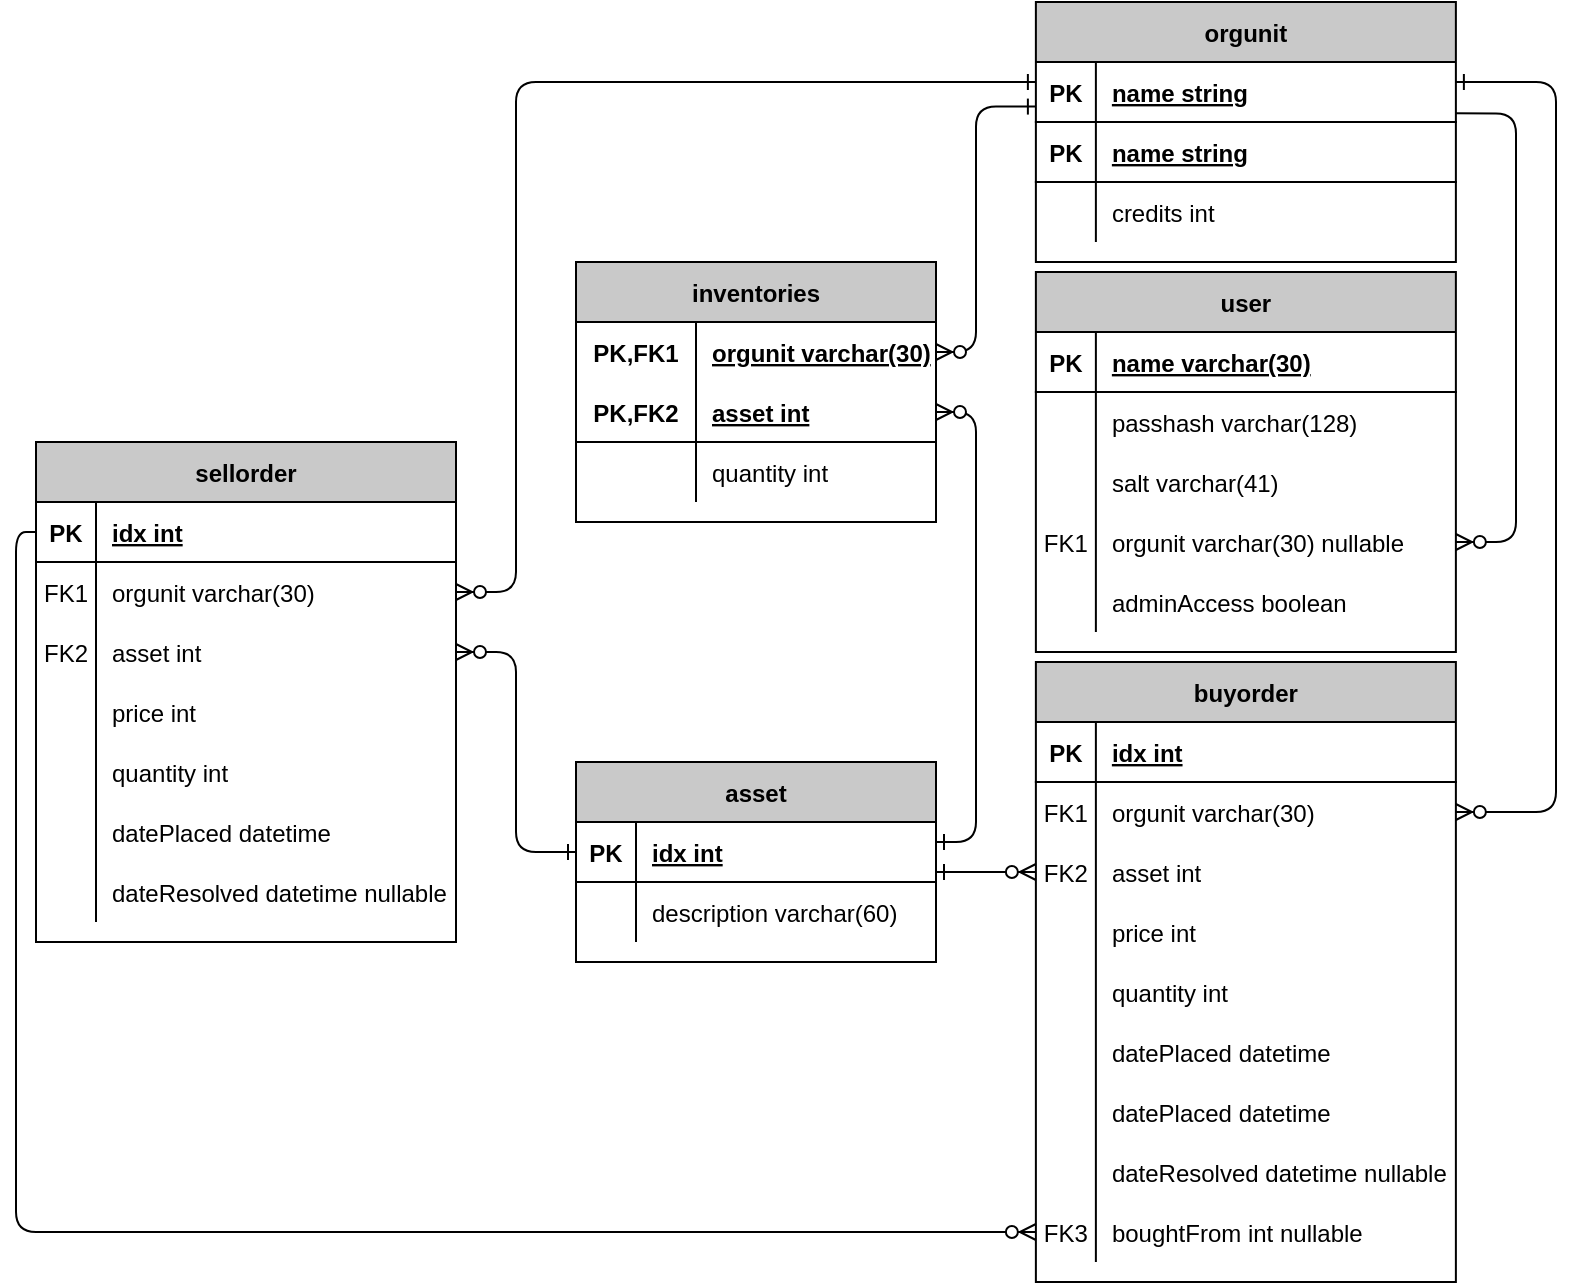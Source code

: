 <mxfile version="14.7.6" type="github">
  <diagram id="R2lEEEUBdFMjLlhIrx00" name="Page-1">
    <mxGraphModel dx="1254" dy="650" grid="1" gridSize="10" guides="0" tooltips="1" connect="1" arrows="1" fold="1" page="1" pageScale="1" pageWidth="850" pageHeight="1100" math="0" shadow="0" extFonts="Permanent Marker^https://fonts.googleapis.com/css?family=Permanent+Marker">
      <root>
        <mxCell id="0" />
        <mxCell id="1" parent="0" />
        <mxCell id="C-vyLk0tnHw3VtMMgP7b-2" value="orgunit" style="shape=table;startSize=30;container=1;collapsible=1;childLayout=tableLayout;fixedRows=1;rowLines=0;fontStyle=1;align=center;resizeLast=1;fillColor=#C9C9C9;" parent="1" vertex="1">
          <mxGeometry x="559.94" y="100" width="210" height="130" as="geometry" />
        </mxCell>
        <mxCell id="C-vyLk0tnHw3VtMMgP7b-3" value="" style="shape=partialRectangle;collapsible=0;dropTarget=0;pointerEvents=0;fillColor=none;points=[[0,0.5],[1,0.5]];portConstraint=eastwest;top=0;left=0;right=0;bottom=1;" parent="C-vyLk0tnHw3VtMMgP7b-2" vertex="1">
          <mxGeometry y="30" width="210" height="30" as="geometry" />
        </mxCell>
        <mxCell id="C-vyLk0tnHw3VtMMgP7b-4" value="PK" style="shape=partialRectangle;overflow=hidden;connectable=0;fillColor=none;top=0;left=0;bottom=0;right=0;fontStyle=1;" parent="C-vyLk0tnHw3VtMMgP7b-3" vertex="1">
          <mxGeometry width="30" height="30" as="geometry" />
        </mxCell>
        <mxCell id="C-vyLk0tnHw3VtMMgP7b-5" value="name string" style="shape=partialRectangle;overflow=hidden;connectable=0;fillColor=none;top=0;left=0;bottom=0;right=0;align=left;spacingLeft=6;fontStyle=5;" parent="C-vyLk0tnHw3VtMMgP7b-3" vertex="1">
          <mxGeometry x="30" width="180" height="30" as="geometry" />
        </mxCell>
        <mxCell id="arFc_nf-JCFzIn4Djsm9-2" value="" style="shape=partialRectangle;collapsible=0;dropTarget=0;pointerEvents=0;fillColor=none;points=[[0,0.5],[1,0.5]];portConstraint=eastwest;top=0;left=0;right=0;bottom=1;" vertex="1" parent="C-vyLk0tnHw3VtMMgP7b-2">
          <mxGeometry y="60" width="210" height="30" as="geometry" />
        </mxCell>
        <mxCell id="arFc_nf-JCFzIn4Djsm9-3" value="PK" style="shape=partialRectangle;overflow=hidden;connectable=0;fillColor=none;top=0;left=0;bottom=0;right=0;fontStyle=1;" vertex="1" parent="arFc_nf-JCFzIn4Djsm9-2">
          <mxGeometry width="30" height="30" as="geometry" />
        </mxCell>
        <mxCell id="arFc_nf-JCFzIn4Djsm9-4" value="name string" style="shape=partialRectangle;overflow=hidden;connectable=0;fillColor=none;top=0;left=0;bottom=0;right=0;align=left;spacingLeft=6;fontStyle=5;" vertex="1" parent="arFc_nf-JCFzIn4Djsm9-2">
          <mxGeometry x="30" width="180" height="30" as="geometry" />
        </mxCell>
        <mxCell id="C-vyLk0tnHw3VtMMgP7b-6" value="" style="shape=partialRectangle;collapsible=0;dropTarget=0;pointerEvents=0;fillColor=none;points=[[0,0.5],[1,0.5]];portConstraint=eastwest;top=0;left=0;right=0;bottom=0;" parent="C-vyLk0tnHw3VtMMgP7b-2" vertex="1">
          <mxGeometry y="90" width="210" height="30" as="geometry" />
        </mxCell>
        <mxCell id="C-vyLk0tnHw3VtMMgP7b-7" value="" style="shape=partialRectangle;overflow=hidden;connectable=0;fillColor=none;top=0;left=0;bottom=0;right=0;" parent="C-vyLk0tnHw3VtMMgP7b-6" vertex="1">
          <mxGeometry width="30" height="30" as="geometry" />
        </mxCell>
        <mxCell id="C-vyLk0tnHw3VtMMgP7b-8" value="credits int" style="shape=partialRectangle;overflow=hidden;connectable=0;fillColor=none;top=0;left=0;bottom=0;right=0;align=left;spacingLeft=6;" parent="C-vyLk0tnHw3VtMMgP7b-6" vertex="1">
          <mxGeometry x="30" width="180" height="30" as="geometry" />
        </mxCell>
        <mxCell id="C-vyLk0tnHw3VtMMgP7b-23" value="user" style="shape=table;startSize=30;container=1;collapsible=1;childLayout=tableLayout;fixedRows=1;rowLines=0;fontStyle=1;align=center;resizeLast=1;fillColor=#C9C9C9;" parent="1" vertex="1">
          <mxGeometry x="559.94" y="235" width="210" height="190" as="geometry" />
        </mxCell>
        <mxCell id="C-vyLk0tnHw3VtMMgP7b-24" value="" style="shape=partialRectangle;collapsible=0;dropTarget=0;pointerEvents=0;fillColor=none;points=[[0,0.5],[1,0.5]];portConstraint=eastwest;top=0;left=0;right=0;bottom=1;" parent="C-vyLk0tnHw3VtMMgP7b-23" vertex="1">
          <mxGeometry y="30" width="210" height="30" as="geometry" />
        </mxCell>
        <mxCell id="C-vyLk0tnHw3VtMMgP7b-25" value="PK" style="shape=partialRectangle;overflow=hidden;connectable=0;fillColor=none;top=0;left=0;bottom=0;right=0;fontStyle=1;" parent="C-vyLk0tnHw3VtMMgP7b-24" vertex="1">
          <mxGeometry width="30" height="30" as="geometry" />
        </mxCell>
        <mxCell id="C-vyLk0tnHw3VtMMgP7b-26" value="name varchar(30)" style="shape=partialRectangle;overflow=hidden;connectable=0;fillColor=none;top=0;left=0;bottom=0;right=0;align=left;spacingLeft=6;fontStyle=5;" parent="C-vyLk0tnHw3VtMMgP7b-24" vertex="1">
          <mxGeometry x="30" width="180" height="30" as="geometry" />
        </mxCell>
        <mxCell id="7wBaKA0t1imz_KIfF7MN-1" style="shape=partialRectangle;collapsible=0;dropTarget=0;pointerEvents=0;fillColor=none;points=[[0,0.5],[1,0.5]];portConstraint=eastwest;top=0;left=0;right=0;bottom=0;" parent="C-vyLk0tnHw3VtMMgP7b-23" vertex="1">
          <mxGeometry y="60" width="210" height="30" as="geometry" />
        </mxCell>
        <mxCell id="7wBaKA0t1imz_KIfF7MN-2" value="&#xa;&#xa;&lt;span style=&quot;color: rgb(0, 0, 0); font-family: helvetica; font-size: 12px; font-style: normal; font-weight: 400; letter-spacing: normal; text-align: left; text-indent: 0px; text-transform: none; word-spacing: 0px; background-color: rgb(248, 249, 250); display: inline; float: none;&quot;&gt;password_hash string NOT NULL&lt;/span&gt;&#xa;&#xa;" style="shape=partialRectangle;overflow=hidden;connectable=0;fillColor=none;top=0;left=0;bottom=0;right=0;" parent="7wBaKA0t1imz_KIfF7MN-1" vertex="1">
          <mxGeometry width="30" height="30" as="geometry" />
        </mxCell>
        <mxCell id="7wBaKA0t1imz_KIfF7MN-3" value="passhash varchar(128)" style="shape=partialRectangle;overflow=hidden;connectable=0;fillColor=none;top=0;left=0;bottom=0;right=0;align=left;spacingLeft=6;" parent="7wBaKA0t1imz_KIfF7MN-1" vertex="1">
          <mxGeometry x="30" width="180" height="30" as="geometry" />
        </mxCell>
        <mxCell id="DT6oVgaLZO0UKtUazpAL-1" style="shape=partialRectangle;collapsible=0;dropTarget=0;pointerEvents=0;fillColor=none;points=[[0,0.5],[1,0.5]];portConstraint=eastwest;top=0;left=0;right=0;bottom=0;" parent="C-vyLk0tnHw3VtMMgP7b-23" vertex="1">
          <mxGeometry y="90" width="210" height="30" as="geometry" />
        </mxCell>
        <mxCell id="DT6oVgaLZO0UKtUazpAL-2" style="shape=partialRectangle;overflow=hidden;connectable=0;fillColor=none;top=0;left=0;bottom=0;right=0;" parent="DT6oVgaLZO0UKtUazpAL-1" vertex="1">
          <mxGeometry width="30" height="30" as="geometry" />
        </mxCell>
        <mxCell id="DT6oVgaLZO0UKtUazpAL-3" value="salt varchar(41)" style="shape=partialRectangle;overflow=hidden;connectable=0;fillColor=none;top=0;left=0;bottom=0;right=0;align=left;spacingLeft=6;" parent="DT6oVgaLZO0UKtUazpAL-1" vertex="1">
          <mxGeometry x="30" width="180" height="30" as="geometry" />
        </mxCell>
        <mxCell id="C-vyLk0tnHw3VtMMgP7b-27" value="" style="shape=partialRectangle;collapsible=0;dropTarget=0;pointerEvents=0;fillColor=none;points=[[0,0.5],[1,0.5]];portConstraint=eastwest;top=0;left=0;right=0;bottom=0;" parent="C-vyLk0tnHw3VtMMgP7b-23" vertex="1">
          <mxGeometry y="120" width="210" height="30" as="geometry" />
        </mxCell>
        <mxCell id="C-vyLk0tnHw3VtMMgP7b-28" value="FK1" style="shape=partialRectangle;overflow=hidden;connectable=0;fillColor=none;top=0;left=0;bottom=0;right=0;" parent="C-vyLk0tnHw3VtMMgP7b-27" vertex="1">
          <mxGeometry width="30" height="30" as="geometry" />
        </mxCell>
        <mxCell id="C-vyLk0tnHw3VtMMgP7b-29" value="orgunit varchar(30) nullable" style="shape=partialRectangle;overflow=hidden;connectable=0;fillColor=none;top=0;left=0;bottom=0;right=0;align=left;spacingLeft=6;" parent="C-vyLk0tnHw3VtMMgP7b-27" vertex="1">
          <mxGeometry x="30" width="180" height="30" as="geometry" />
        </mxCell>
        <mxCell id="7wBaKA0t1imz_KIfF7MN-4" style="shape=partialRectangle;collapsible=0;dropTarget=0;pointerEvents=0;fillColor=none;points=[[0,0.5],[1,0.5]];portConstraint=eastwest;top=0;left=0;right=0;bottom=0;" parent="C-vyLk0tnHw3VtMMgP7b-23" vertex="1">
          <mxGeometry y="150" width="210" height="30" as="geometry" />
        </mxCell>
        <mxCell id="7wBaKA0t1imz_KIfF7MN-5" style="shape=partialRectangle;overflow=hidden;connectable=0;fillColor=none;top=0;left=0;bottom=0;right=0;" parent="7wBaKA0t1imz_KIfF7MN-4" vertex="1">
          <mxGeometry width="30" height="30" as="geometry" />
        </mxCell>
        <mxCell id="7wBaKA0t1imz_KIfF7MN-6" value="adminAccess boolean" style="shape=partialRectangle;overflow=hidden;connectable=0;fillColor=none;top=0;left=0;bottom=0;right=0;align=left;spacingLeft=6;" parent="7wBaKA0t1imz_KIfF7MN-4" vertex="1">
          <mxGeometry x="30" width="180" height="30" as="geometry" />
        </mxCell>
        <mxCell id="7wBaKA0t1imz_KIfF7MN-7" value="" style="edgeStyle=elbowEdgeStyle;fontSize=12;html=1;endArrow=ERzeroToMany;endFill=1;startArrow=ERone;startFill=0;rounded=1;bendable=1;exitX=0;exitY=0.743;exitDx=0;exitDy=0;exitPerimeter=0;" parent="1" source="C-vyLk0tnHw3VtMMgP7b-3" target="7wBaKA0t1imz_KIfF7MN-35" edge="1">
          <mxGeometry width="100" height="100" relative="1" as="geometry">
            <mxPoint x="379.94" y="320" as="sourcePoint" />
            <mxPoint x="489.94" y="135" as="targetPoint" />
            <Array as="points">
              <mxPoint x="530" y="200" />
              <mxPoint x="540" y="145" />
              <mxPoint x="540" y="210" />
              <mxPoint x="539.94" y="230" />
              <mxPoint x="549.94" y="150" />
              <mxPoint x="529.94" y="145" />
              <mxPoint x="549.94" y="145" />
              <mxPoint x="539.94" y="150" />
              <mxPoint x="529.94" y="140" />
            </Array>
          </mxGeometry>
        </mxCell>
        <mxCell id="7wBaKA0t1imz_KIfF7MN-34" value="inventories" style="shape=table;startSize=30;container=1;collapsible=1;childLayout=tableLayout;fixedRows=1;rowLines=0;fontStyle=1;align=center;resizeLast=1;fillColor=#C9C9C9;" parent="1" vertex="1">
          <mxGeometry x="330" y="230" width="180" height="130" as="geometry" />
        </mxCell>
        <mxCell id="7wBaKA0t1imz_KIfF7MN-35" value="" style="shape=partialRectangle;collapsible=0;dropTarget=0;pointerEvents=0;fillColor=none;top=0;left=0;bottom=0;right=0;points=[[0,0.5],[1,0.5]];portConstraint=eastwest;" parent="7wBaKA0t1imz_KIfF7MN-34" vertex="1">
          <mxGeometry y="30" width="180" height="30" as="geometry" />
        </mxCell>
        <mxCell id="7wBaKA0t1imz_KIfF7MN-36" value="PK,FK1" style="shape=partialRectangle;connectable=0;fillColor=none;top=0;left=0;bottom=0;right=0;fontStyle=1;overflow=hidden;" parent="7wBaKA0t1imz_KIfF7MN-35" vertex="1">
          <mxGeometry width="60" height="30" as="geometry" />
        </mxCell>
        <mxCell id="7wBaKA0t1imz_KIfF7MN-37" value="orgunit varchar(30)" style="shape=partialRectangle;connectable=0;fillColor=none;top=0;left=0;bottom=0;right=0;align=left;spacingLeft=6;fontStyle=5;overflow=hidden;" parent="7wBaKA0t1imz_KIfF7MN-35" vertex="1">
          <mxGeometry x="60" width="120" height="30" as="geometry" />
        </mxCell>
        <mxCell id="7wBaKA0t1imz_KIfF7MN-38" value="" style="shape=partialRectangle;collapsible=0;dropTarget=0;pointerEvents=0;fillColor=none;top=0;left=0;bottom=1;right=0;points=[[0,0.5],[1,0.5]];portConstraint=eastwest;" parent="7wBaKA0t1imz_KIfF7MN-34" vertex="1">
          <mxGeometry y="60" width="180" height="30" as="geometry" />
        </mxCell>
        <mxCell id="7wBaKA0t1imz_KIfF7MN-39" value="PK,FK2" style="shape=partialRectangle;connectable=0;fillColor=none;top=0;left=0;bottom=0;right=0;fontStyle=1;overflow=hidden;" parent="7wBaKA0t1imz_KIfF7MN-38" vertex="1">
          <mxGeometry width="60" height="30" as="geometry" />
        </mxCell>
        <mxCell id="7wBaKA0t1imz_KIfF7MN-40" value="asset int" style="shape=partialRectangle;connectable=0;fillColor=none;top=0;left=0;bottom=0;right=0;align=left;spacingLeft=6;fontStyle=5;overflow=hidden;" parent="7wBaKA0t1imz_KIfF7MN-38" vertex="1">
          <mxGeometry x="60" width="120" height="30" as="geometry" />
        </mxCell>
        <mxCell id="7wBaKA0t1imz_KIfF7MN-41" value="" style="shape=partialRectangle;collapsible=0;dropTarget=0;pointerEvents=0;fillColor=none;top=0;left=0;bottom=0;right=0;points=[[0,0.5],[1,0.5]];portConstraint=eastwest;" parent="7wBaKA0t1imz_KIfF7MN-34" vertex="1">
          <mxGeometry y="90" width="180" height="30" as="geometry" />
        </mxCell>
        <mxCell id="7wBaKA0t1imz_KIfF7MN-42" value="" style="shape=partialRectangle;connectable=0;fillColor=none;top=0;left=0;bottom=0;right=0;editable=1;overflow=hidden;" parent="7wBaKA0t1imz_KIfF7MN-41" vertex="1">
          <mxGeometry width="60" height="30" as="geometry" />
        </mxCell>
        <mxCell id="7wBaKA0t1imz_KIfF7MN-43" value="quantity int" style="shape=partialRectangle;connectable=0;fillColor=none;top=0;left=0;bottom=0;right=0;align=left;spacingLeft=6;overflow=hidden;" parent="7wBaKA0t1imz_KIfF7MN-41" vertex="1">
          <mxGeometry x="60" width="120" height="30" as="geometry" />
        </mxCell>
        <mxCell id="7wBaKA0t1imz_KIfF7MN-47" value="" style="fontSize=12;html=1;endArrow=ERzeroToMany;startArrow=ERone;startFill=0;edgeStyle=orthogonalEdgeStyle;" parent="1" source="ApfHCndNbg4BAis-mP1H-9" target="7wBaKA0t1imz_KIfF7MN-38" edge="1">
          <mxGeometry width="100" height="100" relative="1" as="geometry">
            <mxPoint x="469.94" y="420" as="sourcePoint" />
            <mxPoint x="539.94" y="340" as="targetPoint" />
            <Array as="points">
              <mxPoint x="530" y="520" />
              <mxPoint x="530" y="305" />
            </Array>
          </mxGeometry>
        </mxCell>
        <mxCell id="7wBaKA0t1imz_KIfF7MN-48" value="" style="edgeStyle=orthogonalEdgeStyle;fontSize=12;html=1;endArrow=ERzeroToMany;startArrow=none;startFill=0;entryX=1;entryY=0.5;entryDx=0;entryDy=0;exitX=0.998;exitY=0.856;exitDx=0;exitDy=0;exitPerimeter=0;" parent="1" source="C-vyLk0tnHw3VtMMgP7b-3" target="C-vyLk0tnHw3VtMMgP7b-27" edge="1">
          <mxGeometry width="100" height="100" relative="1" as="geometry">
            <mxPoint x="639.94" y="180" as="sourcePoint" />
            <mxPoint x="789.94" y="280" as="targetPoint" />
            <Array as="points">
              <mxPoint x="800" y="156" />
              <mxPoint x="800" y="370" />
            </Array>
          </mxGeometry>
        </mxCell>
        <mxCell id="7wBaKA0t1imz_KIfF7MN-62" value="sellorder" style="shape=table;startSize=30;container=1;collapsible=1;childLayout=tableLayout;fixedRows=1;rowLines=0;fontStyle=1;align=center;resizeLast=1;fillColor=#C9C9C9;" parent="1" vertex="1">
          <mxGeometry x="60" y="320" width="210" height="250" as="geometry" />
        </mxCell>
        <mxCell id="7wBaKA0t1imz_KIfF7MN-63" value="" style="shape=partialRectangle;collapsible=0;dropTarget=0;pointerEvents=0;fillColor=none;top=0;left=0;bottom=1;right=0;points=[[0,0.5],[1,0.5]];portConstraint=eastwest;" parent="7wBaKA0t1imz_KIfF7MN-62" vertex="1">
          <mxGeometry y="30" width="210" height="30" as="geometry" />
        </mxCell>
        <mxCell id="7wBaKA0t1imz_KIfF7MN-64" value="PK" style="shape=partialRectangle;connectable=0;fillColor=none;top=0;left=0;bottom=0;right=0;fontStyle=1;overflow=hidden;" parent="7wBaKA0t1imz_KIfF7MN-63" vertex="1">
          <mxGeometry width="30" height="30" as="geometry" />
        </mxCell>
        <mxCell id="7wBaKA0t1imz_KIfF7MN-65" value="idx int" style="shape=partialRectangle;connectable=0;fillColor=none;top=0;left=0;bottom=0;right=0;align=left;spacingLeft=6;fontStyle=5;overflow=hidden;" parent="7wBaKA0t1imz_KIfF7MN-63" vertex="1">
          <mxGeometry x="30" width="180" height="30" as="geometry" />
        </mxCell>
        <mxCell id="7wBaKA0t1imz_KIfF7MN-66" value="" style="shape=partialRectangle;collapsible=0;dropTarget=0;pointerEvents=0;fillColor=none;top=0;left=0;bottom=0;right=0;points=[[0,0.5],[1,0.5]];portConstraint=eastwest;" parent="7wBaKA0t1imz_KIfF7MN-62" vertex="1">
          <mxGeometry y="60" width="210" height="30" as="geometry" />
        </mxCell>
        <mxCell id="7wBaKA0t1imz_KIfF7MN-67" value="FK1" style="shape=partialRectangle;connectable=0;fillColor=none;top=0;left=0;bottom=0;right=0;editable=1;overflow=hidden;" parent="7wBaKA0t1imz_KIfF7MN-66" vertex="1">
          <mxGeometry width="30" height="30" as="geometry" />
        </mxCell>
        <mxCell id="7wBaKA0t1imz_KIfF7MN-68" value="orgunit varchar(30)" style="shape=partialRectangle;connectable=0;fillColor=none;top=0;left=0;bottom=0;right=0;align=left;spacingLeft=6;overflow=hidden;" parent="7wBaKA0t1imz_KIfF7MN-66" vertex="1">
          <mxGeometry x="30" width="180" height="30" as="geometry" />
        </mxCell>
        <mxCell id="7wBaKA0t1imz_KIfF7MN-69" value="" style="shape=partialRectangle;collapsible=0;dropTarget=0;pointerEvents=0;fillColor=none;top=0;left=0;bottom=0;right=0;points=[[0,0.5],[1,0.5]];portConstraint=eastwest;" parent="7wBaKA0t1imz_KIfF7MN-62" vertex="1">
          <mxGeometry y="90" width="210" height="30" as="geometry" />
        </mxCell>
        <mxCell id="7wBaKA0t1imz_KIfF7MN-70" value="FK2" style="shape=partialRectangle;connectable=0;fillColor=none;top=0;left=0;bottom=0;right=0;editable=1;overflow=hidden;" parent="7wBaKA0t1imz_KIfF7MN-69" vertex="1">
          <mxGeometry width="30" height="30" as="geometry" />
        </mxCell>
        <mxCell id="7wBaKA0t1imz_KIfF7MN-71" value="asset int" style="shape=partialRectangle;connectable=0;fillColor=none;top=0;left=0;bottom=0;right=0;align=left;spacingLeft=6;overflow=hidden;" parent="7wBaKA0t1imz_KIfF7MN-69" vertex="1">
          <mxGeometry x="30" width="180" height="30" as="geometry" />
        </mxCell>
        <mxCell id="7wBaKA0t1imz_KIfF7MN-72" value="" style="shape=partialRectangle;collapsible=0;dropTarget=0;pointerEvents=0;fillColor=none;top=0;left=0;bottom=0;right=0;points=[[0,0.5],[1,0.5]];portConstraint=eastwest;" parent="7wBaKA0t1imz_KIfF7MN-62" vertex="1">
          <mxGeometry y="120" width="210" height="30" as="geometry" />
        </mxCell>
        <mxCell id="7wBaKA0t1imz_KIfF7MN-73" value="" style="shape=partialRectangle;connectable=0;fillColor=none;top=0;left=0;bottom=0;right=0;editable=1;overflow=hidden;" parent="7wBaKA0t1imz_KIfF7MN-72" vertex="1">
          <mxGeometry width="30" height="30" as="geometry" />
        </mxCell>
        <mxCell id="7wBaKA0t1imz_KIfF7MN-74" value="price int" style="shape=partialRectangle;connectable=0;fillColor=none;top=0;left=0;bottom=0;right=0;align=left;spacingLeft=6;overflow=hidden;" parent="7wBaKA0t1imz_KIfF7MN-72" vertex="1">
          <mxGeometry x="30" width="180" height="30" as="geometry" />
        </mxCell>
        <mxCell id="7wBaKA0t1imz_KIfF7MN-82" style="shape=partialRectangle;collapsible=0;dropTarget=0;pointerEvents=0;fillColor=none;top=0;left=0;bottom=0;right=0;points=[[0,0.5],[1,0.5]];portConstraint=eastwest;" parent="7wBaKA0t1imz_KIfF7MN-62" vertex="1">
          <mxGeometry y="150" width="210" height="30" as="geometry" />
        </mxCell>
        <mxCell id="7wBaKA0t1imz_KIfF7MN-83" style="shape=partialRectangle;connectable=0;fillColor=none;top=0;left=0;bottom=0;right=0;editable=1;overflow=hidden;" parent="7wBaKA0t1imz_KIfF7MN-82" vertex="1">
          <mxGeometry width="30" height="30" as="geometry" />
        </mxCell>
        <mxCell id="7wBaKA0t1imz_KIfF7MN-84" value="quantity int" style="shape=partialRectangle;connectable=0;fillColor=none;top=0;left=0;bottom=0;right=0;align=left;spacingLeft=6;overflow=hidden;" parent="7wBaKA0t1imz_KIfF7MN-82" vertex="1">
          <mxGeometry x="30" width="180" height="30" as="geometry" />
        </mxCell>
        <mxCell id="7wBaKA0t1imz_KIfF7MN-85" style="shape=partialRectangle;collapsible=0;dropTarget=0;pointerEvents=0;fillColor=none;top=0;left=0;bottom=0;right=0;points=[[0,0.5],[1,0.5]];portConstraint=eastwest;" parent="7wBaKA0t1imz_KIfF7MN-62" vertex="1">
          <mxGeometry y="180" width="210" height="30" as="geometry" />
        </mxCell>
        <mxCell id="7wBaKA0t1imz_KIfF7MN-86" style="shape=partialRectangle;connectable=0;fillColor=none;top=0;left=0;bottom=0;right=0;editable=1;overflow=hidden;" parent="7wBaKA0t1imz_KIfF7MN-85" vertex="1">
          <mxGeometry width="30" height="30" as="geometry" />
        </mxCell>
        <mxCell id="7wBaKA0t1imz_KIfF7MN-87" value="datePlaced datetime" style="shape=partialRectangle;connectable=0;fillColor=none;top=0;left=0;bottom=0;right=0;align=left;spacingLeft=6;overflow=hidden;" parent="7wBaKA0t1imz_KIfF7MN-85" vertex="1">
          <mxGeometry x="30" width="180" height="30" as="geometry" />
        </mxCell>
        <mxCell id="7wBaKA0t1imz_KIfF7MN-91" style="shape=partialRectangle;collapsible=0;dropTarget=0;pointerEvents=0;fillColor=none;top=0;left=0;bottom=0;right=0;points=[[0,0.5],[1,0.5]];portConstraint=eastwest;" parent="7wBaKA0t1imz_KIfF7MN-62" vertex="1">
          <mxGeometry y="210" width="210" height="30" as="geometry" />
        </mxCell>
        <mxCell id="7wBaKA0t1imz_KIfF7MN-92" style="shape=partialRectangle;connectable=0;fillColor=none;top=0;left=0;bottom=0;right=0;editable=1;overflow=hidden;" parent="7wBaKA0t1imz_KIfF7MN-91" vertex="1">
          <mxGeometry width="30" height="30" as="geometry" />
        </mxCell>
        <mxCell id="7wBaKA0t1imz_KIfF7MN-93" value="dateResolved datetime nullable" style="shape=partialRectangle;connectable=0;fillColor=none;top=0;left=0;bottom=0;right=0;align=left;spacingLeft=6;overflow=hidden;" parent="7wBaKA0t1imz_KIfF7MN-91" vertex="1">
          <mxGeometry x="30" width="180" height="30" as="geometry" />
        </mxCell>
        <mxCell id="7wBaKA0t1imz_KIfF7MN-75" value="" style="edgeStyle=orthogonalEdgeStyle;fontSize=12;html=1;endArrow=ERzeroToMany;endFill=1;startArrow=ERone;startFill=0;" parent="1" source="C-vyLk0tnHw3VtMMgP7b-3" target="7wBaKA0t1imz_KIfF7MN-66" edge="1">
          <mxGeometry width="100" height="100" relative="1" as="geometry">
            <mxPoint x="429.94" y="280" as="sourcePoint" />
            <mxPoint x="369.94" y="280" as="targetPoint" />
            <Array as="points">
              <mxPoint x="300" y="140" />
              <mxPoint x="300" y="395" />
            </Array>
          </mxGeometry>
        </mxCell>
        <mxCell id="7wBaKA0t1imz_KIfF7MN-77" value="" style="edgeStyle=orthogonalEdgeStyle;fontSize=12;html=1;endArrow=ERzeroToMany;startArrow=ERone;startFill=0;entryX=0;entryY=0.5;entryDx=0;entryDy=0;" parent="1" source="ApfHCndNbg4BAis-mP1H-9" target="7wBaKA0t1imz_KIfF7MN-102" edge="1">
          <mxGeometry width="100" height="100" relative="1" as="geometry">
            <mxPoint x="319.94" y="260" as="sourcePoint" />
            <mxPoint x="799.94" y="375" as="targetPoint" />
            <Array as="points">
              <mxPoint x="530" y="535" />
              <mxPoint x="530" y="535" />
            </Array>
          </mxGeometry>
        </mxCell>
        <mxCell id="7wBaKA0t1imz_KIfF7MN-78" value="" style="edgeStyle=orthogonalEdgeStyle;fontSize=12;html=1;endArrow=ERzeroToMany;endFill=1;startArrow=ERone;startFill=0;entryX=1;entryY=0.5;entryDx=0;entryDy=0;" parent="1" source="C-vyLk0tnHw3VtMMgP7b-3" target="7wBaKA0t1imz_KIfF7MN-99" edge="1">
          <mxGeometry width="100" height="100" relative="1" as="geometry">
            <mxPoint x="549.94" y="186" as="sourcePoint" />
            <mxPoint x="619.94" y="345" as="targetPoint" />
            <Array as="points">
              <mxPoint x="820" y="140" />
              <mxPoint x="820" y="505" />
            </Array>
          </mxGeometry>
        </mxCell>
        <mxCell id="7wBaKA0t1imz_KIfF7MN-95" value="buyorder" style="shape=table;startSize=30;container=1;collapsible=1;childLayout=tableLayout;fixedRows=1;rowLines=0;fontStyle=1;align=center;resizeLast=1;fillColor=#C9C9C9;" parent="1" vertex="1">
          <mxGeometry x="559.94" y="430" width="210" height="310" as="geometry" />
        </mxCell>
        <mxCell id="7wBaKA0t1imz_KIfF7MN-96" value="" style="shape=partialRectangle;collapsible=0;dropTarget=0;pointerEvents=0;fillColor=none;top=0;left=0;bottom=1;right=0;points=[[0,0.5],[1,0.5]];portConstraint=eastwest;" parent="7wBaKA0t1imz_KIfF7MN-95" vertex="1">
          <mxGeometry y="30" width="210" height="30" as="geometry" />
        </mxCell>
        <mxCell id="7wBaKA0t1imz_KIfF7MN-97" value="PK" style="shape=partialRectangle;connectable=0;fillColor=none;top=0;left=0;bottom=0;right=0;fontStyle=1;overflow=hidden;" parent="7wBaKA0t1imz_KIfF7MN-96" vertex="1">
          <mxGeometry width="30" height="30" as="geometry" />
        </mxCell>
        <mxCell id="7wBaKA0t1imz_KIfF7MN-98" value="idx int" style="shape=partialRectangle;connectable=0;fillColor=none;top=0;left=0;bottom=0;right=0;align=left;spacingLeft=6;fontStyle=5;overflow=hidden;" parent="7wBaKA0t1imz_KIfF7MN-96" vertex="1">
          <mxGeometry x="30" width="180" height="30" as="geometry" />
        </mxCell>
        <mxCell id="7wBaKA0t1imz_KIfF7MN-99" value="" style="shape=partialRectangle;collapsible=0;dropTarget=0;pointerEvents=0;fillColor=none;top=0;left=0;bottom=0;right=0;points=[[0,0.5],[1,0.5]];portConstraint=eastwest;" parent="7wBaKA0t1imz_KIfF7MN-95" vertex="1">
          <mxGeometry y="60" width="210" height="30" as="geometry" />
        </mxCell>
        <mxCell id="7wBaKA0t1imz_KIfF7MN-100" value="FK1" style="shape=partialRectangle;connectable=0;fillColor=none;top=0;left=0;bottom=0;right=0;editable=1;overflow=hidden;" parent="7wBaKA0t1imz_KIfF7MN-99" vertex="1">
          <mxGeometry width="30" height="30" as="geometry" />
        </mxCell>
        <mxCell id="7wBaKA0t1imz_KIfF7MN-101" value="orgunit varchar(30)" style="shape=partialRectangle;connectable=0;fillColor=none;top=0;left=0;bottom=0;right=0;align=left;spacingLeft=6;overflow=hidden;" parent="7wBaKA0t1imz_KIfF7MN-99" vertex="1">
          <mxGeometry x="30" width="180" height="30" as="geometry" />
        </mxCell>
        <mxCell id="7wBaKA0t1imz_KIfF7MN-102" value="" style="shape=partialRectangle;collapsible=0;dropTarget=0;pointerEvents=0;fillColor=none;top=0;left=0;bottom=0;right=0;points=[[0,0.5],[1,0.5]];portConstraint=eastwest;" parent="7wBaKA0t1imz_KIfF7MN-95" vertex="1">
          <mxGeometry y="90" width="210" height="30" as="geometry" />
        </mxCell>
        <mxCell id="7wBaKA0t1imz_KIfF7MN-103" value="FK2" style="shape=partialRectangle;connectable=0;fillColor=none;top=0;left=0;bottom=0;right=0;editable=1;overflow=hidden;" parent="7wBaKA0t1imz_KIfF7MN-102" vertex="1">
          <mxGeometry width="30" height="30" as="geometry" />
        </mxCell>
        <mxCell id="7wBaKA0t1imz_KIfF7MN-104" value="asset int " style="shape=partialRectangle;connectable=0;fillColor=none;top=0;left=0;bottom=0;right=0;align=left;spacingLeft=6;overflow=hidden;" parent="7wBaKA0t1imz_KIfF7MN-102" vertex="1">
          <mxGeometry x="30" width="180" height="30" as="geometry" />
        </mxCell>
        <mxCell id="7wBaKA0t1imz_KIfF7MN-105" value="" style="shape=partialRectangle;collapsible=0;dropTarget=0;pointerEvents=0;fillColor=none;top=0;left=0;bottom=0;right=0;points=[[0,0.5],[1,0.5]];portConstraint=eastwest;" parent="7wBaKA0t1imz_KIfF7MN-95" vertex="1">
          <mxGeometry y="120" width="210" height="30" as="geometry" />
        </mxCell>
        <mxCell id="7wBaKA0t1imz_KIfF7MN-106" value="" style="shape=partialRectangle;connectable=0;fillColor=none;top=0;left=0;bottom=0;right=0;editable=1;overflow=hidden;" parent="7wBaKA0t1imz_KIfF7MN-105" vertex="1">
          <mxGeometry width="30" height="30" as="geometry" />
        </mxCell>
        <mxCell id="7wBaKA0t1imz_KIfF7MN-107" value="price int" style="shape=partialRectangle;connectable=0;fillColor=none;top=0;left=0;bottom=0;right=0;align=left;spacingLeft=6;overflow=hidden;" parent="7wBaKA0t1imz_KIfF7MN-105" vertex="1">
          <mxGeometry x="30" width="180" height="30" as="geometry" />
        </mxCell>
        <mxCell id="7wBaKA0t1imz_KIfF7MN-108" style="shape=partialRectangle;collapsible=0;dropTarget=0;pointerEvents=0;fillColor=none;top=0;left=0;bottom=0;right=0;points=[[0,0.5],[1,0.5]];portConstraint=eastwest;" parent="7wBaKA0t1imz_KIfF7MN-95" vertex="1">
          <mxGeometry y="150" width="210" height="30" as="geometry" />
        </mxCell>
        <mxCell id="7wBaKA0t1imz_KIfF7MN-109" style="shape=partialRectangle;connectable=0;fillColor=none;top=0;left=0;bottom=0;right=0;editable=1;overflow=hidden;" parent="7wBaKA0t1imz_KIfF7MN-108" vertex="1">
          <mxGeometry width="30" height="30" as="geometry" />
        </mxCell>
        <mxCell id="7wBaKA0t1imz_KIfF7MN-110" value="quantity int" style="shape=partialRectangle;connectable=0;fillColor=none;top=0;left=0;bottom=0;right=0;align=left;spacingLeft=6;overflow=hidden;" parent="7wBaKA0t1imz_KIfF7MN-108" vertex="1">
          <mxGeometry x="30" width="180" height="30" as="geometry" />
        </mxCell>
        <mxCell id="7wBaKA0t1imz_KIfF7MN-111" style="shape=partialRectangle;collapsible=0;dropTarget=0;pointerEvents=0;fillColor=none;top=0;left=0;bottom=0;right=0;points=[[0,0.5],[1,0.5]];portConstraint=eastwest;" parent="7wBaKA0t1imz_KIfF7MN-95" vertex="1">
          <mxGeometry y="180" width="210" height="30" as="geometry" />
        </mxCell>
        <mxCell id="7wBaKA0t1imz_KIfF7MN-112" style="shape=partialRectangle;connectable=0;fillColor=none;top=0;left=0;bottom=0;right=0;editable=1;overflow=hidden;" parent="7wBaKA0t1imz_KIfF7MN-111" vertex="1">
          <mxGeometry width="30" height="30" as="geometry" />
        </mxCell>
        <mxCell id="7wBaKA0t1imz_KIfF7MN-113" value="datePlaced datetime" style="shape=partialRectangle;connectable=0;fillColor=none;top=0;left=0;bottom=0;right=0;align=left;spacingLeft=6;overflow=hidden;" parent="7wBaKA0t1imz_KIfF7MN-111" vertex="1">
          <mxGeometry x="30" width="180" height="30" as="geometry" />
        </mxCell>
        <mxCell id="arFc_nf-JCFzIn4Djsm9-5" style="shape=partialRectangle;collapsible=0;dropTarget=0;pointerEvents=0;fillColor=none;top=0;left=0;bottom=0;right=0;points=[[0,0.5],[1,0.5]];portConstraint=eastwest;" vertex="1" parent="7wBaKA0t1imz_KIfF7MN-95">
          <mxGeometry y="210" width="210" height="30" as="geometry" />
        </mxCell>
        <mxCell id="arFc_nf-JCFzIn4Djsm9-6" style="shape=partialRectangle;connectable=0;fillColor=none;top=0;left=0;bottom=0;right=0;editable=1;overflow=hidden;" vertex="1" parent="arFc_nf-JCFzIn4Djsm9-5">
          <mxGeometry width="30" height="30" as="geometry" />
        </mxCell>
        <mxCell id="arFc_nf-JCFzIn4Djsm9-7" value="datePlaced datetime" style="shape=partialRectangle;connectable=0;fillColor=none;top=0;left=0;bottom=0;right=0;align=left;spacingLeft=6;overflow=hidden;" vertex="1" parent="arFc_nf-JCFzIn4Djsm9-5">
          <mxGeometry x="30" width="180" height="30" as="geometry" />
        </mxCell>
        <mxCell id="7wBaKA0t1imz_KIfF7MN-114" style="shape=partialRectangle;collapsible=0;dropTarget=0;pointerEvents=0;fillColor=none;top=0;left=0;bottom=0;right=0;points=[[0,0.5],[1,0.5]];portConstraint=eastwest;" parent="7wBaKA0t1imz_KIfF7MN-95" vertex="1">
          <mxGeometry y="240" width="210" height="30" as="geometry" />
        </mxCell>
        <mxCell id="7wBaKA0t1imz_KIfF7MN-115" style="shape=partialRectangle;connectable=0;fillColor=none;top=0;left=0;bottom=0;right=0;editable=1;overflow=hidden;" parent="7wBaKA0t1imz_KIfF7MN-114" vertex="1">
          <mxGeometry width="30" height="30" as="geometry" />
        </mxCell>
        <mxCell id="7wBaKA0t1imz_KIfF7MN-116" value="dateResolved datetime nullable" style="shape=partialRectangle;connectable=0;fillColor=none;top=0;left=0;bottom=0;right=0;align=left;spacingLeft=6;overflow=hidden;" parent="7wBaKA0t1imz_KIfF7MN-114" vertex="1">
          <mxGeometry x="30" width="180" height="30" as="geometry" />
        </mxCell>
        <mxCell id="ApfHCndNbg4BAis-mP1H-21" style="shape=partialRectangle;collapsible=0;dropTarget=0;pointerEvents=0;fillColor=none;top=0;left=0;bottom=0;right=0;points=[[0,0.5],[1,0.5]];portConstraint=eastwest;" parent="7wBaKA0t1imz_KIfF7MN-95" vertex="1">
          <mxGeometry y="270" width="210" height="30" as="geometry" />
        </mxCell>
        <mxCell id="ApfHCndNbg4BAis-mP1H-22" value="FK3" style="shape=partialRectangle;connectable=0;fillColor=none;top=0;left=0;bottom=0;right=0;editable=1;overflow=hidden;" parent="ApfHCndNbg4BAis-mP1H-21" vertex="1">
          <mxGeometry width="30" height="30" as="geometry" />
        </mxCell>
        <mxCell id="ApfHCndNbg4BAis-mP1H-23" value="boughtFrom int nullable" style="shape=partialRectangle;connectable=0;fillColor=none;top=0;left=0;bottom=0;right=0;align=left;spacingLeft=6;overflow=hidden;" parent="ApfHCndNbg4BAis-mP1H-21" vertex="1">
          <mxGeometry x="30" width="180" height="30" as="geometry" />
        </mxCell>
        <mxCell id="ApfHCndNbg4BAis-mP1H-6" value="" style="edgeStyle=orthogonalEdgeStyle;fontSize=12;html=1;endArrow=ERzeroToMany;endFill=1;startArrow=ERone;startFill=0;" parent="1" source="ApfHCndNbg4BAis-mP1H-9" target="7wBaKA0t1imz_KIfF7MN-69" edge="1">
          <mxGeometry width="100" height="100" relative="1" as="geometry">
            <mxPoint x="339.94" y="405" as="sourcePoint" />
            <mxPoint x="39.94" y="420" as="targetPoint" />
            <Array as="points" />
          </mxGeometry>
        </mxCell>
        <mxCell id="ApfHCndNbg4BAis-mP1H-8" value="asset" style="shape=table;startSize=30;container=1;collapsible=1;childLayout=tableLayout;fixedRows=1;rowLines=0;fontStyle=1;align=center;resizeLast=1;fillColor=#C9C9C9;" parent="1" vertex="1">
          <mxGeometry x="330" y="480" width="180" height="100" as="geometry" />
        </mxCell>
        <mxCell id="ApfHCndNbg4BAis-mP1H-9" value="" style="shape=partialRectangle;collapsible=0;dropTarget=0;pointerEvents=0;fillColor=none;top=0;left=0;bottom=1;right=0;points=[[0,0.5],[1,0.5]];portConstraint=eastwest;" parent="ApfHCndNbg4BAis-mP1H-8" vertex="1">
          <mxGeometry y="30" width="180" height="30" as="geometry" />
        </mxCell>
        <mxCell id="ApfHCndNbg4BAis-mP1H-10" value="PK" style="shape=partialRectangle;connectable=0;fillColor=none;top=0;left=0;bottom=0;right=0;fontStyle=1;overflow=hidden;" parent="ApfHCndNbg4BAis-mP1H-9" vertex="1">
          <mxGeometry width="30" height="30" as="geometry" />
        </mxCell>
        <mxCell id="ApfHCndNbg4BAis-mP1H-11" value="idx int" style="shape=partialRectangle;connectable=0;fillColor=none;top=0;left=0;bottom=0;right=0;align=left;spacingLeft=6;fontStyle=5;overflow=hidden;" parent="ApfHCndNbg4BAis-mP1H-9" vertex="1">
          <mxGeometry x="30" width="150" height="30" as="geometry" />
        </mxCell>
        <mxCell id="ApfHCndNbg4BAis-mP1H-12" value="" style="shape=partialRectangle;collapsible=0;dropTarget=0;pointerEvents=0;fillColor=none;top=0;left=0;bottom=0;right=0;points=[[0,0.5],[1,0.5]];portConstraint=eastwest;" parent="ApfHCndNbg4BAis-mP1H-8" vertex="1">
          <mxGeometry y="60" width="180" height="30" as="geometry" />
        </mxCell>
        <mxCell id="ApfHCndNbg4BAis-mP1H-13" value="" style="shape=partialRectangle;connectable=0;fillColor=none;top=0;left=0;bottom=0;right=0;editable=1;overflow=hidden;" parent="ApfHCndNbg4BAis-mP1H-12" vertex="1">
          <mxGeometry width="30" height="30" as="geometry" />
        </mxCell>
        <mxCell id="ApfHCndNbg4BAis-mP1H-14" value="description varchar(60)" style="shape=partialRectangle;connectable=0;fillColor=none;top=0;left=0;bottom=0;right=0;align=left;spacingLeft=6;overflow=hidden;" parent="ApfHCndNbg4BAis-mP1H-12" vertex="1">
          <mxGeometry x="30" width="150" height="30" as="geometry" />
        </mxCell>
        <mxCell id="ApfHCndNbg4BAis-mP1H-24" value="" style="edgeStyle=orthogonalEdgeStyle;fontSize=12;html=1;endArrow=ERzeroToMany;endFill=1;startSize=30;strokeColor=#000000;entryX=0;entryY=0.5;entryDx=0;entryDy=0;" parent="1" source="7wBaKA0t1imz_KIfF7MN-63" target="ApfHCndNbg4BAis-mP1H-21" edge="1">
          <mxGeometry width="100" height="100" relative="1" as="geometry">
            <mxPoint x="139.94" y="590" as="sourcePoint" />
            <mxPoint x="239.94" y="490" as="targetPoint" />
            <Array as="points">
              <mxPoint x="50" y="365" />
              <mxPoint x="50" y="715" />
            </Array>
          </mxGeometry>
        </mxCell>
      </root>
    </mxGraphModel>
  </diagram>
</mxfile>
